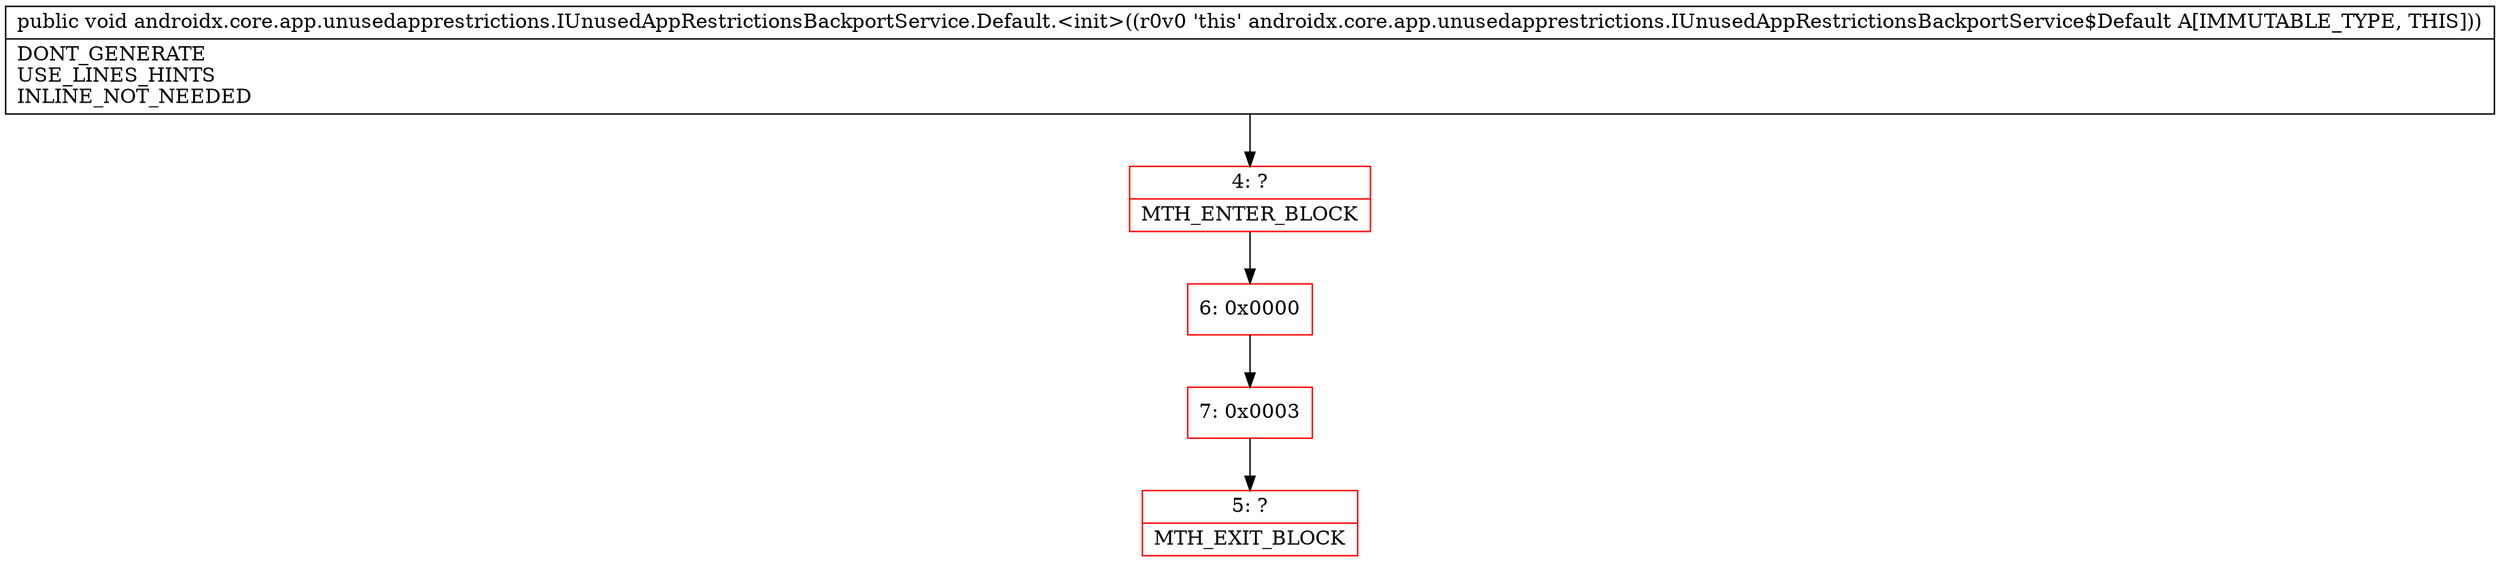 digraph "CFG forandroidx.core.app.unusedapprestrictions.IUnusedAppRestrictionsBackportService.Default.\<init\>()V" {
subgraph cluster_Region_1178410010 {
label = "R(0)";
node [shape=record,color=blue];
}
Node_4 [shape=record,color=red,label="{4\:\ ?|MTH_ENTER_BLOCK\l}"];
Node_6 [shape=record,color=red,label="{6\:\ 0x0000}"];
Node_7 [shape=record,color=red,label="{7\:\ 0x0003}"];
Node_5 [shape=record,color=red,label="{5\:\ ?|MTH_EXIT_BLOCK\l}"];
MethodNode[shape=record,label="{public void androidx.core.app.unusedapprestrictions.IUnusedAppRestrictionsBackportService.Default.\<init\>((r0v0 'this' androidx.core.app.unusedapprestrictions.IUnusedAppRestrictionsBackportService$Default A[IMMUTABLE_TYPE, THIS]))  | DONT_GENERATE\lUSE_LINES_HINTS\lINLINE_NOT_NEEDED\l}"];
MethodNode -> Node_4;Node_4 -> Node_6;
Node_6 -> Node_7;
Node_7 -> Node_5;
}


